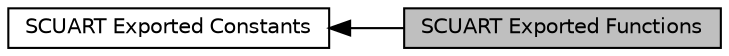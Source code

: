 digraph "SCUART Exported Functions"
{
  edge [fontname="Helvetica",fontsize="10",labelfontname="Helvetica",labelfontsize="10"];
  node [fontname="Helvetica",fontsize="10",shape=box];
  rankdir=LR;
  Node2 [label="SCUART Exported Constants",height=0.2,width=0.4,color="black", fillcolor="white", style="filled",URL="$dc/dde/group___n_a_n_o100___s_c_u_a_r_t___e_x_p_o_r_t_e_d___c_o_n_s_t_a_n_t_s.html",tooltip=" "];
  Node1 [label="SCUART Exported Functions",height=0.2,width=0.4,color="black", fillcolor="grey75", style="filled", fontcolor="black",tooltip=" "];
  Node2->Node1 [shape=plaintext, dir="back", style="solid"];
}
